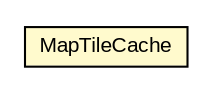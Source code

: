 #!/usr/local/bin/dot
#
# Class diagram 
# Generated by UMLGraph version R5_6-24-gf6e263 (http://www.umlgraph.org/)
#

digraph G {
	edge [fontname="arial",fontsize=10,labelfontname="arial",labelfontsize=10];
	node [fontname="arial",fontsize=10,shape=plaintext];
	nodesep=0.25;
	ranksep=0.5;
	// org.osmdroid.tileprovider.MapTileCache
	c28309 [label=<<table title="org.osmdroid.tileprovider.MapTileCache" border="0" cellborder="1" cellspacing="0" cellpadding="2" port="p" bgcolor="lemonChiffon" href="./MapTileCache.html">
		<tr><td><table border="0" cellspacing="0" cellpadding="1">
<tr><td align="center" balign="center"> MapTileCache </td></tr>
		</table></td></tr>
		</table>>, URL="./MapTileCache.html", fontname="arial", fontcolor="black", fontsize=10.0];
}


